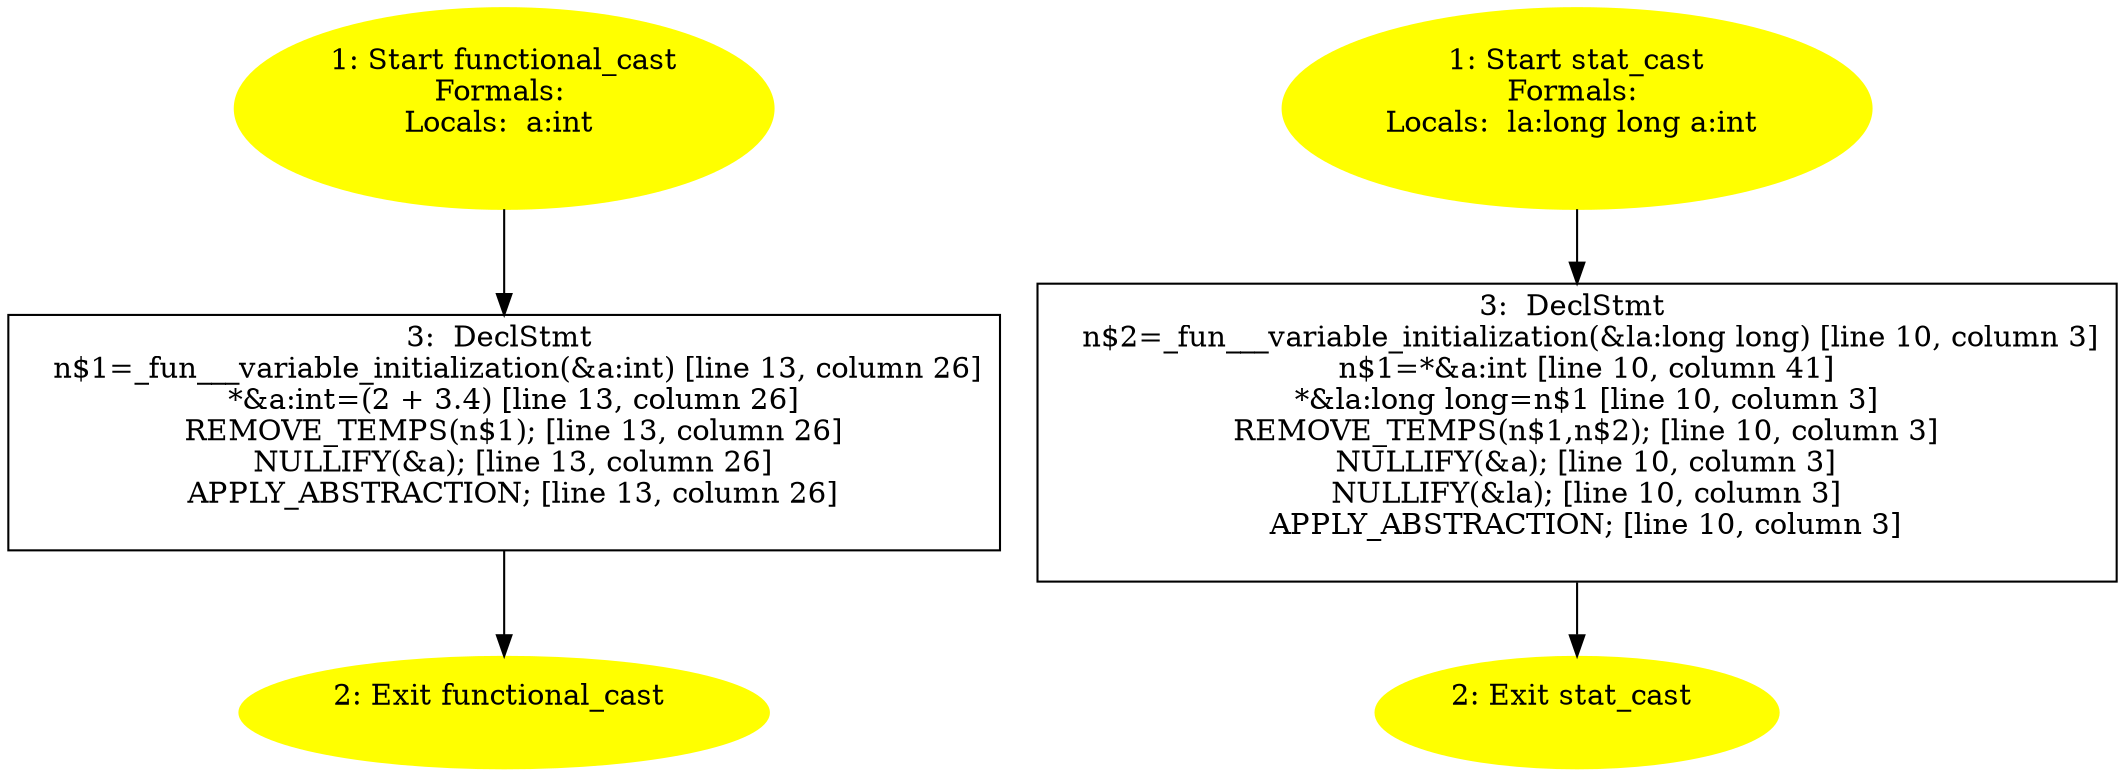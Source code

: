 /* @generated */
digraph cfg {
"functional_cast#14011367992313068291.82cd85208f04494c7a6533d123f52fe0_1" [label="1: Start functional_cast\nFormals: \nLocals:  a:int \n  " color=yellow style=filled]
	

	 "functional_cast#14011367992313068291.82cd85208f04494c7a6533d123f52fe0_1" -> "functional_cast#14011367992313068291.82cd85208f04494c7a6533d123f52fe0_3" ;
"functional_cast#14011367992313068291.82cd85208f04494c7a6533d123f52fe0_2" [label="2: Exit functional_cast \n  " color=yellow style=filled]
	

"functional_cast#14011367992313068291.82cd85208f04494c7a6533d123f52fe0_3" [label="3:  DeclStmt \n   n$1=_fun___variable_initialization(&a:int) [line 13, column 26]\n  *&a:int=(2 + 3.4) [line 13, column 26]\n  REMOVE_TEMPS(n$1); [line 13, column 26]\n  NULLIFY(&a); [line 13, column 26]\n  APPLY_ABSTRACTION; [line 13, column 26]\n " shape="box"]
	

	 "functional_cast#14011367992313068291.82cd85208f04494c7a6533d123f52fe0_3" -> "functional_cast#14011367992313068291.82cd85208f04494c7a6533d123f52fe0_2" ;
"stat_cast#12446126613472042601.03b0c783caaf8ed84eb6e909b7645c57_1" [label="1: Start stat_cast\nFormals: \nLocals:  la:long long a:int \n  " color=yellow style=filled]
	

	 "stat_cast#12446126613472042601.03b0c783caaf8ed84eb6e909b7645c57_1" -> "stat_cast#12446126613472042601.03b0c783caaf8ed84eb6e909b7645c57_3" ;
"stat_cast#12446126613472042601.03b0c783caaf8ed84eb6e909b7645c57_2" [label="2: Exit stat_cast \n  " color=yellow style=filled]
	

"stat_cast#12446126613472042601.03b0c783caaf8ed84eb6e909b7645c57_3" [label="3:  DeclStmt \n   n$2=_fun___variable_initialization(&la:long long) [line 10, column 3]\n  n$1=*&a:int [line 10, column 41]\n  *&la:long long=n$1 [line 10, column 3]\n  REMOVE_TEMPS(n$1,n$2); [line 10, column 3]\n  NULLIFY(&a); [line 10, column 3]\n  NULLIFY(&la); [line 10, column 3]\n  APPLY_ABSTRACTION; [line 10, column 3]\n " shape="box"]
	

	 "stat_cast#12446126613472042601.03b0c783caaf8ed84eb6e909b7645c57_3" -> "stat_cast#12446126613472042601.03b0c783caaf8ed84eb6e909b7645c57_2" ;
}
